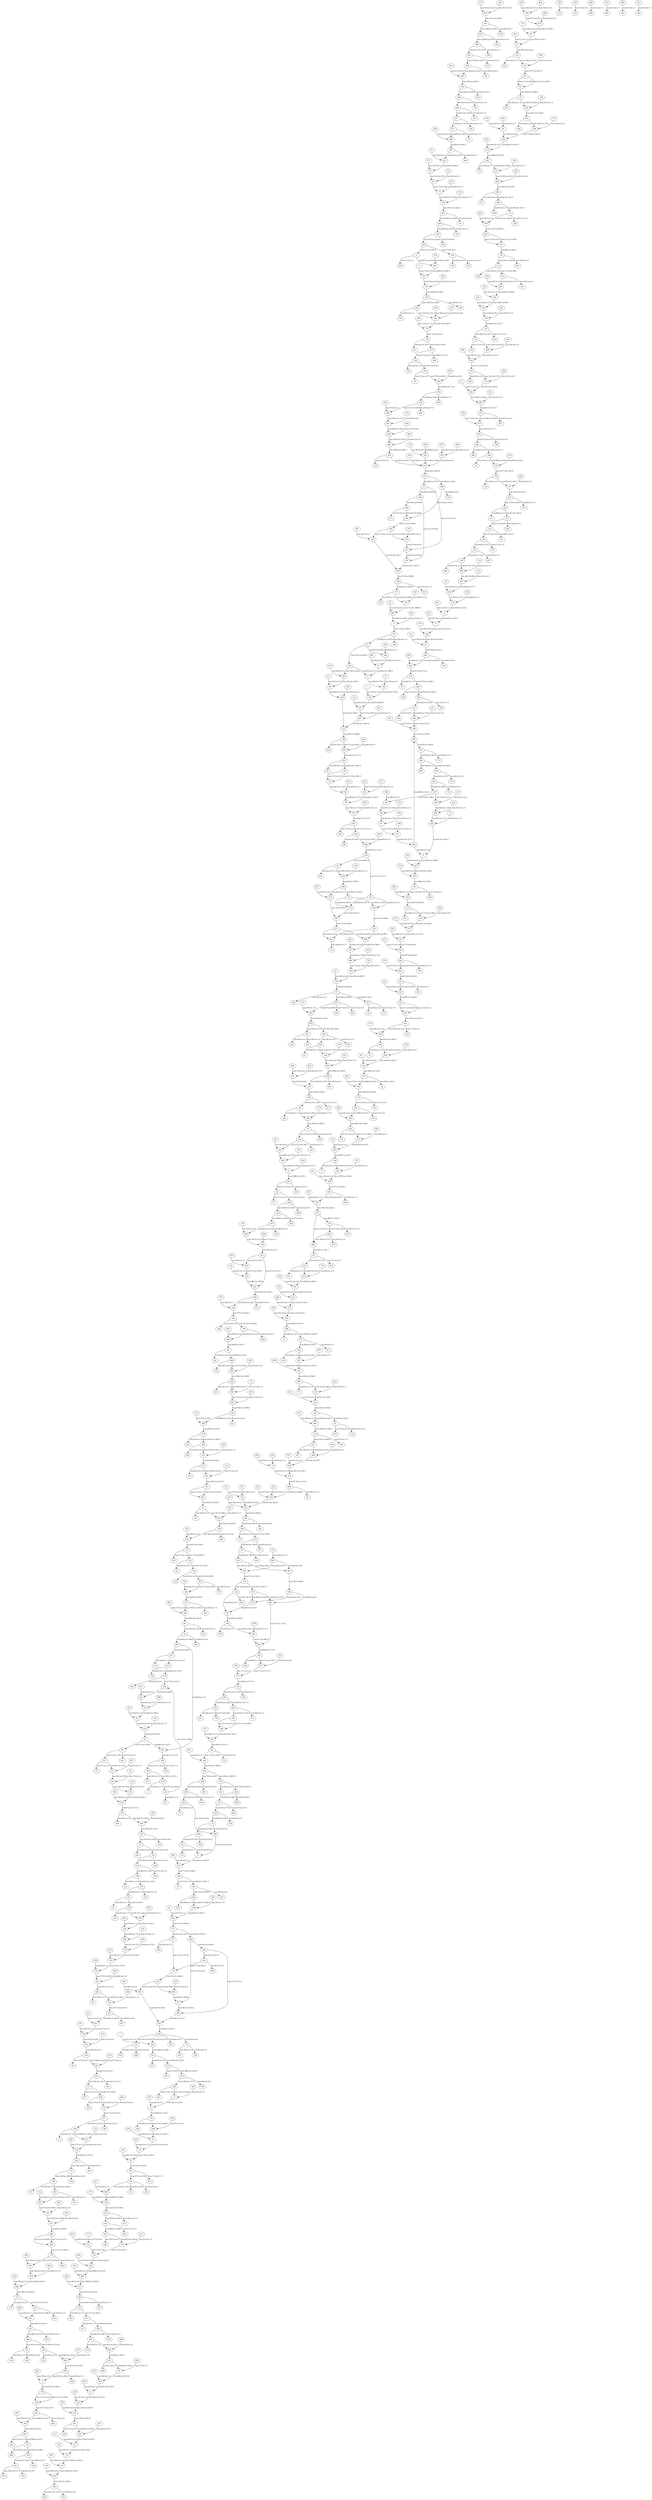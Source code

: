 digraph {
0;
1;
2;
3;
4;
5;
6;
7;
8;
9;
10;
11;
12;
13;
14;
15;
16;
17;
18;
19;
20;
21;
22;
23;
24;
25;
26;
27;
28;
29;
30;
31;
32;
33;
34;
35;
36;
37;
38;
39;
40;
41;
42;
43;
44;
45;
46;
47;
48;
49;
50;
51;
52;
53;
54;
55;
56;
57;
58;
59;
60;
61;
62;
63;
64;
65;
66;
67;
68;
69;
70;
71;
72;
73;
74;
75;
76;
77;
78;
79;
80;
81;
82;
83;
84;
85;
86;
87;
88;
89;
90;
91;
92;
93;
94;
95;
96;
97;
98;
99;
100;
101;
102;
103;
104;
105;
106;
107;
108;
109;
110;
111;
112;
113;
114;
115;
116;
117;
118;
119;
120;
121;
122;
123;
124;
125;
126;
127;
128;
129;
130;
131;
132;
133;
134;
135;
136;
137;
138;
139;
140;
141;
142;
143;
144;
145;
146;
147;
148;
149;
150;
151;
152;
153;
154;
155;
156;
157;
158;
159;
160;
161;
162;
163;
164;
165;
166;
167;
168;
169;
170;
171;
172;
173;
174;
175;
176;
177;
178;
179;
180;
181;
182;
183;
184;
185;
186;
187;
188;
189;
190;
191;
192;
193;
194;
195;
196;
197;
198;
199;
200;
201;
202;
203;
204;
205;
206;
207;
208;
209;
210;
211;
212;
213;
214;
215;
216;
217;
218;
219;
220;
221;
222;
223;
224;
225;
226;
227;
228;
229;
230;
231;
232;
233;
234;
235;
236;
237;
238;
239;
240;
241;
242;
243;
244;
245;
246;
247;
248;
249;
250;
251;
252;
253;
254;
255;
256;
257;
258;
259;
260;
261;
262;
263;
264;
265;
266;
267;
268;
269;
270;
271;
272;
273;
274;
275;
276;
277;
278;
279;
280;
281;
282;
283;
284;
285;
286;
287;
288;
289;
290;
291;
292;
293;
294;
295;
296;
297;
298;
299;
300;
301;
302;
303;
304;
305;
306;
307;
308;
309;
310;
311;
312;
313;
314;
315;
316;
317;
318;
319;
320;
321;
322;
323;
324;
325;
326;
327;
328;
329;
330;
331;
332;
333;
334;
335;
336;
337;
338;
339;
340;
341;
342;
343;
344;
345;
346;
347;
348;
349;
350;
351;
352;
353;
354;
355;
356;
357;
358;
359;
360;
361;
362;
363;
364;
365;
366;
367;
368;
369;
370;
371;
372;
373;
374;
375;
376;
377;
378;
379;
380;
381;
382;
383;
384;
385;
386;
387;
388;
389;
390;
391;
392;
393;
394;
395;
396;
397;
398;
399;
400;
401;
402;
403;
404;
405;
406;
407;
408;
409;
410;
411;
412;
413;
414;
415;
416;
417;
418;
419;
420;
421;
422;
423;
424;
425;
426;
427;
428;
429;
430;
431;
432;
433;
434;
435;
436;
437;
438;
439;
440;
441;
442;
443;
444;
445;
446;
447;
448;
449;
450;
451;
452;
453;
454;
455;
456;
457;
458;
459;
460;
461;
462;
463;
464;
465;
466;
467;
468;
469;
470;
471;
472;
473;
474;
475;
476;
477;
478;
479;
480;
481;
482;
483;
484;
485;
486;
487;
488;
489;
490;
491;
492;
493;
494;
495;
496;
497;
498;
499;
500;
501;
502;
503;
504;
505;
506;
507;
508;
509;
510;
511;
512;
513;
514;
515;
516;
517;
518;
519;
520;
521;
522;
523;
524;
525;
526;
527;
528;
529;
530;
531;
532;
533;
534;
535;
536;
537;
538;
539;
540;
541;
542;
543;
544;
545;
546;
547;
548;
549;
550;
551;
552;
553;
554;
555;
556;
557;
558;
559;
560;
561;
562;
563;
564;
565;
566;
567;
568;
569;
570;
571;
572;
573;
574;
575;
576;
577;
578;
579;
580;
581;
582;
583;
584;
585;
586;
587;
588;
589;
590;
591;
592;
593;
594;
595;
596;
597;
598;
599;
600;
601;
602;
603;
604;
605;
606;
607;
608;
609;
610;
611;
612;
613;
614;
615;
616;
617;
618;
619;
620;
621;
622;
623;
624;
625;
626;
627;
628;
629;
630;
631;
632;
633;
634;
635;
636;
637;
638;
639;
640;
641;
642;
643;
644;
645;
646;
647;
648;
649;
650;
651;
652;
653;
654;
655;
656;
657;
658;
659;
660;
661;
662;
663;
664;
665;
666;
667;
668;
669;
670;
671;
672;
673;
674;
675;
676;
677;
678;
679;
680;
681;
682;
683;
684;
685;
686;
687;
688;
689;
690;
691;
692;
693;
694;
695;
696;
697;
698;
699;
700;
701;
702;
703;
704;
705;
706;
707;
708;
709;
710;
711;
712;
713;
714;
715;
716;
717;
718;
719;
720;
721;
722;
723;
724;
725;
726;
727;
728;
729;
730;
731;
732;
733;
734;
735;
736;
737;
738;
739;
740;
741;
742;
743;
744;
745;
746;
747;
748;
749;
750;
751;
752;
753;
754;
755;
756;
757;
758;
759;
760;
761;
762;
763;
764;
765;
766;
767;
768;
769;
770;
771;
772;
773;
774;
775;
776;
777;
778;
779;
780;
781;
782;
783;
784;
785;
786;
787;
788;
789;
790;
791;
792;
793;
794;
795;
796;
797;
798;
799;
800;
801;
802;
803;
804;
805;
806;
807;
808;
809;
810;
811;
812;
813;
814;
815;
816;
817;
818;
819;
820;
821;
822;
823;
824;
825;
826;
827;
828;
829;
830;
831;
832;
833;
834;
835;
836;
837;
838;
839;
840;
841;
842;
843;
844;
845;
846;
847;
848;
849;
850;
851;
852;
853;
854;
855;
856;
857;
858;
859;
860;
861;
862;
863;
864;
865;
866;
867;
868;
869;
870;
871;
872;
873;
874;
875;
876;
877;
878;
879;
880;
881;
882;
883;
884;
885;
886;
887;
888;
889;
890;
891;
892;
893;
894;
895;
896;
897;
898;
899;
900;
901;
902;
903;
904;
905;
906;
907;
908;
909;
910;
911;
912;
913;
914;
915;
916;
917;
918;
919;
920;
921;
922;
923;
924;
925;
926;
927;
928;
929;
930;
931;
932;
933;
934;
935;
936;
937;
938;
939;
940;
941;
942;
943;
944;
945;
946;
947;
948;
949;
950;
951;
952;
953;
954;
955;
956;
957;
958;
959;
960;
961;
962;
963;
964;
965;
966;
967;
968;
969;
970;
971;
972;
973;
974;
975;
976;
977;
978;
979;
980;
981;
982;
983;
984;
985;
654 -> 753 [label="Len:56;Cov:4.0"];
751 -> 469 [label="Len:56;Cov:1.0"];
354 -> 368 [label="Len:56;Cov:1826.0"];
177 -> 703 [label="Len:56;Cov:1826.0"];
583 -> 965 [label="Len:56;Cov:2.0"];
238 -> 20 [label="Len:56;Cov:1.0"];
113 -> 399 [label="Len:56;Cov:2.0"];
582 -> 81 [label="Len:56;Cov:44.0"];
605 -> 826 [label="Len:56;Cov:1.0"];
299 -> 173 [label="Len:56;Cov:1.0"];
533 -> 763 [label="Len:56;Cov:749.0"];
387 -> 666 [label="Len:56;Cov:749.0"];
165 -> 438 [label="Len:56;Cov:1.0"];
21 -> 729 [label="Len:56;Cov:145.0"];
290 -> 856 [label="Len:56;Cov:145.0"];
917 -> 828 [label="Len:56;Cov:253.0"];
731 -> 367 [label="Len:56;Cov:253.0"];
921 -> 545 [label="Len:56;Cov:483.0"];
921 -> 887 [label="Len:56;Cov:99.0"];
718 -> 949 [label="Len:56;Cov:99.0"];
718 -> 821 [label="Len:56;Cov:13.0"];
349 -> 17 [label="Len:56;Cov:5.0"];
918 -> 519 [label="Len:56;Cov:152.0"];
13 -> 111 [label="Len:56;Cov:152.0"];
646 -> 769 [label="Len:56;Cov:1.0"];
489 -> 389 [label="Len:56;Cov:1.0"];
29 -> 947 [label="Len:56;Cov:1.0"];
312 -> 530 [label="Len:56;Cov:1.0"];
482 -> 492 [label="Len:56;Cov:2.0"];
423 -> 812 [label="Len:56;Cov:1.0"];
411 -> 316 [label="Len:56;Cov:1.0"];
143 -> 168 [label="Len:56;Cov:152.0"];
978 -> 218 [label="Len:56;Cov:152.0"];
617 -> 949 [label="Len:56;Cov:483.0"];
617 -> 821 [label="Len:56;Cov:55.0"];
502 -> 430 [label="Len:56;Cov:2.0"];
310 -> 398 [label="Len:56;Cov:305.0"];
63 -> 534 [label="Len:56;Cov:305.0"];
578 -> 343 [label="Len:56;Cov:5.0"];
283 -> 797 [label="Len:56;Cov:2.0"];
823 -> 479 [label="Len:56;Cov:331.0"];
942 -> 75 [label="Len:56;Cov:6.0"];
942 -> 520 [label="Len:56;Cov:331.0"];
942 -> 122 [label="Len:56;Cov:36.0"];
60 -> 747 [label="Len:56;Cov:5.0"];
18 -> 352 [label="Len:56;Cov:2.0"];
532 -> 926 [label="Len:56;Cov:3.0"];
53 -> 670 [label="Len:56;Cov:85.0"];
606 -> 207 [label="Len:56;Cov:85.0"];
782 -> 766 [label="Len:56;Cov:1.0"];
426 -> 714 [label="Len:56;Cov:1.0"];
589 -> 103 [label="Len:56;Cov:18.0"];
752 -> 134 [label="Len:56;Cov:2.0"];
408 -> 699 [label="Len:56;Cov:4.0"];
701 -> 214 [label="Len:56;Cov:163.0"];
4 -> 77 [label="Len:56;Cov:163.0"];
873 -> 817 [label="Len:56;Cov:1.0"];
967 -> 442 [label="Len:56;Cov:5.0"];
768 -> 244 [label="Len:56;Cov:3.0"];
839 -> 41 [label="Len:56;Cov:1.0"];
57 -> 975 [label="Len:56;Cov:18.0"];
57 -> 957 [label="Len:56;Cov:309.0"];
759 -> 543 [label="Len:56;Cov:309.0"];
186 -> 522 [label="Len:56;Cov:2.0"];
690 -> 12 [label="Len:56;Cov:1.0"];
691 -> 517 [label="Len:56;Cov:156.0"];
527 -> 704 [label="Len:56;Cov:156.0"];
279 -> 191 [label="Len:56;Cov:1.0"];
266 -> 291 [label="Len:56;Cov:1.0"];
749 -> 539 [label="Len:56;Cov:1.0"];
193 -> 273 [label="Len:56;Cov:44.0"];
557 -> 297 [label="Len:56;Cov:2.0"];
514 -> 83 [label="Len:56;Cov:1.0"];
735 -> 543 [label="Len:56;Cov:18.0"];
851 -> 255 [label="Len:56;Cov:2.0"];
972 -> 708 [label="Len:56;Cov:4.0"];
74 -> 568 [label="Len:56;Cov:4.0"];
802 -> 545 [label="Len:56;Cov:55.0"];
802 -> 887 [label="Len:56;Cov:13.0"];
236 -> 622 [label="Len:56;Cov:4.0"];
565 -> 479 [label="Len:56;Cov:36.0"];
740 -> 710 [label="Len:56;Cov:1.0"];
49 -> 320 [label="Len:56;Cov:18.0"];
421 -> 596 [label="Len:56;Cov:3.0"];
334 -> 472 [label="Len:56;Cov:4.0"];
975 -> 154 [label="Len:56;Cov:2.0"];
738 -> 938 [label="Len:56;Cov:2.0"];
862 -> 780 [label="Len:56;Cov:5.0"];
850 -> 638 [label="Len:56;Cov:5.0"];
116 -> 565 [label="Len:56;Cov:8.0"];
122 -> 948 [label="Len:56;Cov:8.0"];
756 -> 148 [label="Len:56;Cov:2.0"];
930 -> 479 [label="Len:56;Cov:6.0"];
454 -> 940 [label="Len:56;Cov:5.0"];
775 -> 346 [label="Len:56;Cov:4.0"];
656 -> 5 [label="Len:56;Cov:1.0"];
92 -> 325 [label="Len:56;Cov:5.0"];
590 -> 930 [label="Len:56;Cov:1.0"];
75 -> 790 [label="Len:56;Cov:2.0"];
75 -> 452 [label="Len:56;Cov:1.0"];
307 -> 516 [label="Len:56;Cov:1.0"];
440 -> 262 [label="Len:56;Cov:1.0"];
447 -> 969 [label="Len:56;Cov:1.0"];
528 -> 359 [label="Len:56;Cov:1.0"];
107 -> 129 [label="Len:56;Cov:2.0"];
132 -> 384 [label="Len:56;Cov:1.0"];
103 -> 905 [label="Len:56;Cov:2.0"];
377 -> 230 [label="Len:56;Cov:1.0"];
308 -> 912 [label="Len:56;Cov:1.0"];
808 -> 453 [label="Len:56;Cov:2.0"];
511 -> 217 [label="Len:56;Cov:2.0"];
133 -> 820 [label="Len:56;Cov:1.0"];
629 -> 149 [label="Len:56;Cov:2.0"];
943 -> 49 [label="Len:56;Cov:2.0"];
770 -> 498 [label="Len:56;Cov:2.0"];
586 -> 524 [label="Len:56;Cov:1.0"];
322 -> 526 [label="Len:56;Cov:2.0"];
827 -> 735 [label="Len:56;Cov:2.0"];
672 -> 413 [label="Len:56;Cov:2.0"];
38 -> 630 [label="Len:56;Cov:1.0"];
919 -> 652 [label="Len:56;Cov:1.0"];
682 -> 754 [label="Len:56;Cov:2.0"];
497 -> 694 [label="Len:56;Cov:3.0"];
643 -> 402 [label="Len:56;Cov:1.0"];
400 -> 898 [label="Len:56;Cov:1.0"];
142 -> 774 [label="Len:56;Cov:1.0"];
909 -> 281 [label="Len:56;Cov:4.0"];
395 -> 166 [label="Len:56;Cov:1.0"];
357 -> 930 [label="Len:56;Cov:2.0"];
743 -> 294 [label="Len:56;Cov:1.0"];
786 -> 815 [label="Len:56;Cov:1.0"];
156 -> 639 [label="Len:56;Cov:1.0"];
742 -> 254 [label="Len:56;Cov:1.0"];
525 -> 684 [label="Len:56;Cov:1.0"];
318 -> 864 [label="Len:57;Cov:7.0"];
592 -> 679 [label="Len:57;Cov:152.5"];
93 -> 866 [label="Len:57;Cov:1.0"];
99 -> 484 [label="Len:57;Cov:2.0"];
957 -> 385 [label="Len:57;Cov:4.0"];
333 -> 917 [label="Len:57;Cov:258.5"];
253 -> 59 [label="Len:57;Cov:193.0"];
363 -> 271 [label="Len:58;Cov:1.0"];
975 -> 374 [label="Len:57;Cov:7.5"];
695 -> 795 [label="Len:57;Cov:2.0"];
137 -> 477 [label="Len:57;Cov:1.0"];
201 -> 67 [label="Len:57;Cov:1.0"];
249 -> 358 [label="Len:57;Cov:6.0"];
805 -> 261 [label="Len:57;Cov:184.5"];
350 -> 723 [label="Len:57;Cov:8.5"];
216 -> 944 [label="Len:57;Cov:3.0"];
581 -> 925 [label="Len:57;Cov:891.0"];
648 -> 194 [label="Len:57;Cov:8.5"];
914 -> 326 [label="Len:57;Cov:52.5"];
523 -> 118 [label="Len:57;Cov:160.5"];
89 -> 767 [label="Len:57;Cov:1.0"];
104 -> 485 [label="Len:57;Cov:1.0"];
777 -> 372 [label="Len:57;Cov:24.5"];
326 -> 455 [label="Len:57;Cov:24.5"];
835 -> 759 [label="Len:57;Cov:5.0"];
495 -> 28 [label="Len:57;Cov:1.0"];
407 -> 282 [label="Len:59;Cov:1.0"];
564 -> 649 [label="Len:57;Cov:8.5"];
124 -> 811 [label="Len:57;Cov:2.0"];
195 -> 899 [label="Len:57;Cov:4.5"];
474 -> 362 [label="Len:58;Cov:17.7"];
609 -> 232 [label="Len:57;Cov:5.5"];
446 -> 889 [label="Len:58;Cov:162.3"];
248 -> 441 [label="Len:57;Cov:3.0"];
983 -> 429 [label="Len:57;Cov:2.0"];
26 -> 97 [label="Len:57;Cov:1.5"];
848 -> 556 [label="Len:57;Cov:1606.5"];
136 -> 464 [label="Len:58;Cov:4.3"];
114 -> 702 [label="Len:57;Cov:2.0"];
558 -> 30 [label="Len:57;Cov:923.5"];
773 -> 857 [label="Len:57;Cov:2.0"];
50 -> 639 [label="Len:58;Cov:811.0"];
980 -> 573 [label="Len:58;Cov:15.7"];
103 -> 456 [label="Len:58;Cov:2.7"];
928 -> 94 [label="Len:57;Cov:1.0"];
285 -> 698 [label="Len:60;Cov:1.0"];
653 -> 379 [label="Len:61;Cov:162.0"];
120 -> 534 [label="Len:58;Cov:1.0"];
459 -> 293 [label="Len:59;Cov:104.8"];
544 -> 210 [label="Len:59;Cov:1.0"];
223 -> 735 [label="Len:57;Cov:7.5"];
493 -> 2 [label="Len:57;Cov:1.5"];
431 -> 185 [label="Len:58;Cov:1.3"];
515 -> 554 [label="Len:57;Cov:4.5"];
470 -> 50 [label="Len:57;Cov:891.0"];
55 -> 224 [label="Len:58;Cov:6.0"];
717 -> 115 [label="Len:57;Cov:154.0"];
311 -> 404 [label="Len:59;Cov:970.8"];
420 -> 662 [label="Len:59;Cov:1.0"];
257 -> 463 [label="Len:57;Cov:184.5"];
123 -> 253 [label="Len:57;Cov:1.0"];
155 -> 597 [label="Len:57;Cov:2.0"];
521 -> 63 [label="Len:59;Cov:1.0"];
251 -> 601 [label="Len:57;Cov:1.0"];
178 -> 263 [label="Len:57;Cov:2.0"];
928 -> 576 [label="Len:60;Cov:104.8"];
550 -> 147 [label="Len:58;Cov:35.7"];
280 -> 211 [label="Len:57;Cov:4.5"];
324 -> 479 [label="Len:58;Cov:3.7"];
127 -> 174 [label="Len:58;Cov:2.0"];
901 -> 503 [label="Len:58;Cov:1.0"];
551 -> 715 [label="Len:58;Cov:7.7"];
914 -> 0 [label="Len:57;Cov:193.0"];
603 -> 798 [label="Len:57;Cov:4.5"];
118 -> 89 [label="Len:57;Cov:152.5"];
419 -> 936 [label="Len:58;Cov:2.0"];
782 -> 581 [label="Len:58;Cov:811.0"];
317 -> 292 [label="Len:58;Cov:10.3"];
364 -> 278 [label="Len:57;Cov:12.0"];
814 -> 626 [label="Len:57;Cov:2.0"];
418 -> 884 [label="Len:58;Cov:21.0"];
252 -> 231 [label="Len:59;Cov:1.0"];
959 -> 145 [label="Len:59;Cov:11.0"];
46 -> 709 [label="Len:58;Cov:5.3"];
383 -> 450 [label="Len:60;Cov:1119.2"];
33 -> 108 [label="Len:63;Cov:6.8"];
65 -> 219 [label="Len:57;Cov:5.5"];
480 -> 659 [label="Len:57;Cov:4.5"];
658 -> 593 [label="Len:57;Cov:4.0"];
874 -> 951 [label="Len:57;Cov:4.5"];
832 -> 759 [label="Len:57;Cov:4.0"];
327 -> 692 [label="Len:58;Cov:2.0"];
70 -> 678 [label="Len:58;Cov:12.0"];
199 -> 726 [label="Len:58;Cov:13.3"];
765 -> 397 [label="Len:58;Cov:2.0"];
381 -> 80 [label="Len:59;Cov:13.2"];
491 -> 162 [label="Len:57;Cov:1.0"];
468 -> 617 [label="Len:57;Cov:530.0"];
614 -> 414 [label="Len:59;Cov:11.0"];
571 -> 233 [label="Len:60;Cov:1.0"];
335 -> 787 [label="Len:58;Cov:719.0"];
863 -> 390 [label="Len:57;Cov:2.0"];
57 -> 428 [label="Len:58;Cov:12.7"];
932 -> 854 [label="Len:58;Cov:2.0"];
705 -> 831 [label="Len:57;Cov:8.5"];
588 -> 794 [label="Len:58;Cov:7.0"];
160 -> 687 [label="Len:59;Cov:4.0"];
388 -> 939 [label="Len:58;Cov:39.7"];
494 -> 270 [label="Len:58;Cov:1.0"];
150 -> 543 [label="Len:58;Cov:12.7"];
202 -> 375 [label="Len:58;Cov:1093.0"];
667 -> 164 [label="Len:59;Cov:1.0"];
651 -> 73 [label="Len:58;Cov:1.0"];
845 -> 70 [label="Len:58;Cov:1.0"];
929 -> 562 [label="Len:59;Cov:12.2"];
309 -> 275 [label="Len:57;Cov:1606.5"];
834 -> 435 [label="Len:64;Cov:5.4"];
927 -> 77 [label="Len:61;Cov:1.0"];
663 -> 611 [label="Len:62;Cov:9.3"];
901 -> 163 [label="Len:58;Cov:1.0"];
332 -> 592 [label="Len:57;Cov:1.0"];
100 -> 518 [label="Len:58;Cov:10.3"];
957 -> 966 [label="Len:57;Cov:5.0"];
882 -> 872 [label="Len:58;Cov:5.0"];
367 -> 73 [label="Len:57;Cov:258.5"];
781 -> 367 [label="Len:59;Cov:1.0"];
109 -> 964 [label="Len:57;Cov:12.0"];
448 -> 117 [label="Len:62;Cov:776.7"];
7 -> 520 [label="Len:57;Cov:1.0"];
818 -> 884 [label="Len:58;Cov:162.3"];
198 -> 893 [label="Len:59;Cov:8.2"];
931 -> 339 [label="Len:58;Cov:9.7"];
670 -> 415 [label="Len:61;Cov:1.3"];
89 -> 143 [label="Len:58;Cov:151.3"];
161 -> 875 [label="Len:58;Cov:10.7"];
886 -> 711 [label="Len:60;Cov:11.4"];
398 -> 544 [label="Len:60;Cov:300.2"];
405 -> 24 [label="Len:58;Cov:13.3"];
185 -> 234 [label="Len:61;Cov:139.5"];
722 -> 661 [label="Len:62;Cov:9.3"];
45 -> 342 [label="Len:58;Cov:3.3"];
287 -> 267 [label="Len:58;Cov:15.7"];
382 -> 654 [label="Len:59;Cov:1417.2"];
56 -> 950 [label="Len:59;Cov:4.0"];
892 -> 771 [label="Len:77;Cov:2.4"];
788 -> 904 [label="Len:59;Cov:3.0"];
745 -> 250 [label="Len:57;Cov:2.0"];
460 -> 799 [label="Len:60;Cov:1.0"];
53 -> 52 [label="Len:58;Cov:1.7"];
816 -> 504 [label="Len:58;Cov:5.0"];
620 -> 549 [label="Len:66;Cov:8.9"];
118 -> 341 [label="Len:64;Cov:1.0"];
71 -> 366 [label="Len:62;Cov:788.9"];
394 -> 516 [label="Len:63;Cov:289.5"];
895 -> 87 [label="Len:59;Cov:5.5"];
553 -> 331 [label="Len:59;Cov:1.0"];
10 -> 96 [label="Len:60;Cov:1119.2"];
199 -> 852 [label="Len:61;Cov:476.3"];
761 -> 16 [label="Len:59;Cov:10.0"];
196 -> 443 [label="Len:59;Cov:2.8"];
823 -> 130 [label="Len:57;Cov:1.0"];
917 -> 313 [label="Len:59;Cov:1.0"];
855 -> 351 [label="Len:57;Cov:2.0"];
902 -> 585 [label="Len:58;Cov:39.7"];
277 -> 958 [label="Len:59;Cov:1.0"];
918 -> 840 [label="Len:58;Cov:4.7"];
179 -> 220 [label="Len:58;Cov:6.0"];
314 -> 933 [label="Len:57;Cov:7.0"];
686 -> 444 [label="Len:76;Cov:270.0"];
622 -> 867 [label="Len:59;Cov:1417.2"];
545 -> 716 [label="Len:57;Cov:530.0"];
861 -> 49 [label="Len:58;Cov:2.7"];
180 -> 734 [label="Len:59;Cov:778.2"];
510 -> 595 [label="Len:57;Cov:4.0"];
268 -> 977 [label="Len:57;Cov:2.0"];
610 -> 102 [label="Len:67;Cov:162.0"];
733 -> 207 [label="Len:58;Cov:1.7"];
326 -> 140 [label="Len:60;Cov:8.4"];
632 -> 451 [label="Len:61;Cov:15.2"];
437 -> 299 [label="Len:65;Cov:481.5"];
976 -> 576 [label="Len:60;Cov:20.8"];
321 -> 61 [label="Len:59;Cov:4.8"];
870 -> 809 [label="Len:66;Cov:17.6"];
303 -> 68 [label="Len:60;Cov:1.0"];
494 -> 846 [label="Len:82;Cov:255.0"];
289 -> 970 [label="Len:58;Cov:17.7"];
115 -> 642 [label="Len:62;Cov:157.6"];
630 -> 579 [label="Len:63;Cov:137.6"];
868 -> 529 [label="Len:59;Cov:1.0"];
43 -> 613 [label="Len:58;Cov:1.0"];
792 -> 42 [label="Len:58;Cov:35.7"];
541 -> 457 [label="Len:61;Cov:6.8"];
403 -> 69 [label="Len:59;Cov:5.5"];
203 -> 409 [label="Len:57;Cov:3.0"];
900 -> 885 [label="Len:63;Cov:1.0"];
366 -> 551 [label="Len:62;Cov:776.7"];
600 -> 880 [label="Len:60;Cov:1.0"];
555 -> 910 [label="Len:60;Cov:6.4"];
523 -> 693 [label="Len:59;Cov:1.0"];
981 -> 730 [label="Len:58;Cov:2.7"];
139 -> 212 [label="Len:60;Cov:1.0"];
461 -> 66 [label="Len:59;Cov:104.8"];
478 -> 111 [label="Len:58;Cov:4.7"];
260 -> 676 [label="Len:57;Cov:3.0"];
907 -> 849 [label="Len:61;Cov:1.0"];
0 -> 204 [label="Len:57;Cov:1.0"];
701 -> 344 [label="Len:61;Cov:1.0"];
398 -> 696 [label="Len:59;Cov:1.0"];
39 -> 834 [label="Len:59;Cov:778.2"];
871 -> 805 [label="Len:76;Cov:170.7"];
172 -> 764 [label="Len:58;Cov:1466.0"];
135 -> 954 [label="Len:60;Cov:15.6"];
375 -> 200 [label="Len:75;Cov:1041.9"];
567 -> 703 [label="Len:66;Cov:1.0"];
305 -> 653 [label="Len:59;Cov:1.0"];
345 -> 785 [label="Len:67;Cov:162.0"];
215 -> 746 [label="Len:60;Cov:1.0"];
184 -> 70 [label="Len:58;Cov:1.0"];
876 -> 40 [label="Len:59;Cov:1.0"];
290 -> 791 [label="Len:65;Cov:1.0"];
624 -> 246 [label="Len:61;Cov:6.8"];
168 -> 466 [label="Len:63;Cov:1.0"];
372 -> 59 [label="Len:57;Cov:52.5"];
856 -> 159 [label="Len:62;Cov:1.0"];
462 -> 86 [label="Len:58;Cov:22.0"];
333 -> 242 [label="Len:58;Cov:1.0"];
641 -> 202 [label="Len:58;Cov:1466.0"];
213 -> 688 [label="Len:58;Cov:22.0"];
679 -> 653 [label="Len:57;Cov:160.5"];
877 -> 669 [label="Len:57;Cov:2.0"];
955 -> 579 [label="Len:60;Cov:1.0"];
946 -> 416 [label="Len:57;Cov:923.5"];
509 -> 436 [label="Len:59;Cov:919.8"];
613 -> 731 [label="Len:66;Cov:260.2"];
852 -> 76 [label="Len:57;Cov:2.0"];
913 -> 601 [label="Len:60;Cov:104.8"];
952 -> 310 [label="Len:63;Cov:300.0"];
830 -> 796 [label="Len:59;Cov:1.8"];
677 -> 90 [label="Len:57;Cov:1.0"];
664 -> 382 [label="Len:65;Cov:1281.0"];
310 -> 171 [label="Len:58;Cov:1.0"];
984 -> 621 [label="Len:61;Cov:1.3"];
288 -> 363 [label="Len:57;Cov:154.0"];
779 -> 188 [label="Len:59;Cov:1.0"];
237 -> 505 [label="Len:58;Cov:7.0"];
913 -> 837 [label="Len:60;Cov:20.8"];
732 -> 785 [label="Len:59;Cov:1.0"];
227 -> 392 [label="Len:59;Cov:1.0"];
911 -> 865 [label="Len:61;Cov:15.2"];
529 -> 63 [label="Len:60;Cov:300.2"];
8 -> 301 [label="Len:57;Cov:1.0"];
483 -> 218 [label="Len:59;Cov:1.0"];
787 -> 782 [label="Len:69;Cov:760.9"];
175 -> 883 [label="Len:59;Cov:1.0"];
602 -> 226 [label="Len:63;Cov:4.9"];
712 -> 417 [label="Len:58;Cov:22.0"];
957 -> 883 [label="Len:60;Cov:298.0"];
481 -> 925 [label="Len:77;Cov:172.0"];
920 -> 581 [label="Len:63;Cov:11.4"];
548 -> 412 [label="Len:57;Cov:2.0"];
101 -> 233 [label="Len:71;Cov:24.8"];
836 -> 580 [label="Len:61;Cov:1.0"];
436 -> 558 [label="Len:67;Cov:913.2"];
584 -> 818 [label="Len:62;Cov:1.6"];
760 -> 962 [label="Len:58;Cov:3.3"];
84 -> 356 [label="Len:58;Cov:1.3"];
810 -> 288 [label="Len:62;Cov:157.6"];
876 -> 759 [label="Len:60;Cov:298.0"];
806 -> 728 [label="Len:77;Cov:1.0"];
62 -> 386 [label="Len:59;Cov:6.5"];
391 -> 508 [label="Len:57;Cov:6.0"];
30 -> 192 [label="Len:72;Cov:1064.3"];
272 -> 274 [label="Len:69;Cov:5.2"];
642 -> 6 [label="Len:68;Cov:3.8"];
517 -> 300 [label="Len:67;Cov:1.0"];
544 -> 426 [label="Len:62;Cov:270.7"];
143 -> 487 [label="Len:59;Cov:1.0"];
39 -> 800 [label="Len:70;Cov:14.9"];
108 -> 57 [label="Len:62;Cov:400.4"];
446 -> 315 [label="Len:58;Cov:21.0"];
847 -> 172 [label="Len:58;Cov:1093.0"];
280 -> 444 [label="Len:63;Cov:856.5"];
677 -> 580 [label="Len:68;Cov:156.0"];
152 -> 119 [label="Len:58;Cov:10.7"];
463 -> 979 [label="Len:74;Cov:1.0"];
785 -> 717 [label="Len:59;Cov:159.2"];
433 -> 234 [label="Len:57;Cov:2.0"];
640 -> 117 [label="Len:62;Cov:9.7"];
66 -> 226 [label="Len:66;Cov:223.4"];
181 -> 547 [label="Len:59;Cov:6.5"];
269 -> 459 [label="Len:66;Cov:223.4"];
922 -> 624 [label="Len:77;Cov:1711.5"];
507 -> 692 [label="Len:73;Cov:121.2"];
245 -> 523 [label="Len:61;Cov:162.0"];
894 -> 805 [label="Len:74;Cov:1.0"];
500 -> 183 [label="Len:57;Cov:2.5"];
131 -> 606 [label="Len:61;Cov:1.3"];
866 -> 209 [label="Len:73;Cov:158.2"];
706 -> 973 [label="Len:72;Cov:10.1"];
744 -> 337 [label="Len:65;Cov:18.9"];
319 -> 461 [label="Len:76;Cov:30.2"];
612 -> 121 [label="Len:59;Cov:1.0"];
365 -> 32 [label="Len:66;Cov:17.6"];
72 -> 824 [label="Len:59;Cov:1.0"];
681 -> 803 [label="Len:57;Cov:2.5"];
734 -> 187 [label="Len:66;Cov:909.5"];
594 -> 718 [label="Len:76;Cov:88.6"];
537 -> 458 [label="Len:62;Cov:1.0"];
634 -> 328 [label="Len:57;Cov:6.0"];
419 -> 394 [label="Len:73;Cov:121.2"];
713 -> 298 [label="Len:59;Cov:10.0"];
915 -> 842 [label="Len:59;Cov:1.0"];
801 -> 847 [label="Len:65;Cov:2.5"];
872 -> 417 [label="Len:64;Cov:168.1"];
371 -> 829 [label="Len:77;Cov:1.0"];
700 -> 717 [label="Len:58;Cov:1.0"];
828 -> 494 [label="Len:66;Cov:260.2"];
125 -> 311 [label="Len:86;Cov:714.7"];
187 -> 847 [label="Len:75;Cov:1041.9"];
880 -> 470 [label="Len:68;Cov:1178.1"];
221 -> 445 [label="Len:58;Cov:22.0"];
961 -> 641 [label="Len:61;Cov:5.7"];
276 -> 923 [label="Len:58;Cov:7.7"];
64 -> 623 [label="Len:58;Cov:2.0"];
834 -> 71 [label="Len:68;Cov:734.1"];
771 -> 537 [label="Len:68;Cov:1715.0"];
144 -> 787 [label="Len:92;Cov:5.3"];
269 -> 645 [label="Len:63;Cov:4.9"];
692 -> 685 [label="Len:60;Cov:116.6"];
102 -> 85 [label="Len:66;Cov:1.0"];
585 -> 22 [label="Len:69;Cov:1.0"];
366 -> 540 [label="Len:62;Cov:9.7"];
725 -> 758 [label="Len:66;Cov:8.9"];
78 -> 206 [label="Len:59;Cov:12.2"];
110 -> 425 [label="Len:59;Cov:1.0"];
737 -> 982 [label="Len:59;Cov:1.8"];
519 -> 860 [label="Len:64;Cov:7.6"];
340 -> 393 [label="Len:59;Cov:7.0"];
671 -> 748 [label="Len:59;Cov:3.0"];
200 -> 896 [label="Len:63;Cov:9.2"];
859 -> 565 [label="Len:60;Cov:8.2"];
741 -> 304 [label="Len:59;Cov:13.2"];
424 -> 666 [label="Len:63;Cov:5.8"];
819 -> 665 [label="Len:57;Cov:6.0"];
841 -> 190 [label="Len:59;Cov:8.2"];
429 -> 24 [label="Len:61;Cov:476.3"];
257 -> 937 [label="Len:67;Cov:1.0"];
34 -> 598 [label="Len:57;Cov:3.0"];
867 -> 106 [label="Len:65;Cov:1281.0"];
697 -> 674 [label="Len:59;Cov:1.0"];
182 -> 448 [label="Len:58;Cov:7.7"];
789 -> 158 [label="Len:111;Cov:222.0"];
666 -> 294 [label="Len:72;Cov:726.6"];
317 -> 238 [label="Len:108;Cov:86.0"];
215 -> 419 [label="Len:60;Cov:116.6"];
126 -> 618 [label="Len:58;Cov:9.7"];
956 -> 679 [label="Len:64;Cov:1.0"];
881 -> 44 [label="Len:59;Cov:8.2"];
611 -> 369 [label="Len:88;Cov:304.5"];
176 -> 449 [label="Len:59;Cov:1.0"];
91 -> 66 [label="Len:70;Cov:7.9"];
225 -> 247 [label="Len:59;Cov:7.5"];
205 -> 37 [label="Len:57;Cov:1.0"];
245 -> 47 [label="Len:68;Cov:2.2"];
459 -> 546 [label="Len:70;Cov:7.9"];
721 -> 784 [label="Len:61;Cov:1.7"];
213 -> 816 [label="Len:64;Cov:168.1"];
513 -> 963 [label="Len:59;Cov:970.8"];
686 -> 724 [label="Len:68;Cov:2.0"];
239 -> 379 [label="Len:68;Cov:2.2"];
192 -> 899 [label="Len:63;Cov:856.5"];
102 -> 394 [label="Len:73;Cov:180.2"];
27 -> 180 [label="Len:64;Cov:5.4"];
306 -> 971 [label="Len:59;Cov:2.8"];
177 -> 197 [label="Len:59;Cov:1.0"];
543 -> 437 [label="Len:62;Cov:400.4"];
612 -> 215 [label="Len:62;Cov:122.7"];
507 -> 345 [label="Len:73;Cov:180.2"];
363 -> 610 [label="Len:59;Cov:159.2"];
15 -> 652 [label="Len:84;Cov:1674.0"];
401 -> 21 [label="Len:62;Cov:1.0"];
336 -> 680 [label="Len:57;Cov:3.0"];
636 -> 388 [label="Len:69;Cov:1.0"];
607 -> 942 [label="Len:64;Cov:461.6"];
50 -> 631 [label="Len:63;Cov:11.4"];
396 -> 613 [label="Len:82;Cov:255.0"];
214 -> 750 [label="Len:73;Cov:1.0"];
347 -> 128 [label="Len:59;Cov:4.8"];
536 -> 378 [label="Len:67;Cov:9.1"];
268 -> 84 [label="Len:61;Cov:139.5"];
319 -> 11 [label="Len:63;Cov:5.4"];
293 -> 14 [label="Len:64;Cov:3.4"];
437 -> 924 [label="Len:63;Cov:6.8"];
825 -> 193 [label="Len:62;Cov:14.3"];
689 -> 890 [label="Len:58;Cov:5.3"];
856 -> 227 [label="Len:67;Cov:150.6"];
889 -> 538 [label="Len:62;Cov:1.6"];
793 -> 922 [label="Len:68;Cov:1715.0"];
925 -> 285 [label="Len:68;Cov:1178.1"];
821 -> 19 [label="Len:104;Cov:51.7"];
136 -> 82 [label="Len:65;Cov:8.6"];
294 -> 108 [label="Len:65;Cov:481.5"];
202 -> 269 [label="Len:78;Cov:360.7"];
79 -> 594 [label="Len:89;Cov:18.6"];
11 -> 180 [label="Len:68;Cov:734.1"];
295 -> 387 [label="Len:65;Cov:6.8"];
406 -> 151 [label="Len:59;Cov:4.2"];
558 -> 960 [label="Len:65;Cov:1.2"];
58 -> 261 [label="Len:67;Cov:1.0"];
355 -> 675 [label="Len:68;Cov:1.0"];
934 -> 422 [label="Len:60;Cov:6.4"];
574 -> 468 [label="Len:74;Cov:44.6"];
968 -> 23 [label="Len:57;Cov:1.5"];
647 -> 527 [label="Len:67;Cov:1.0"];
853 -> 141 [label="Len:68;Cov:1.0"];
587 -> 559 [label="Len:68;Cov:1.0"];
563 -> 13 [label="Len:64;Cov:7.6"];
375 -> 146 [label="Len:65;Cov:2.5"];
816 -> 60 [label="Len:81;Cov:162.3"];
416 -> 471 [label="Len:67;Cov:913.2"];
499 -> 115 [label="Len:71;Cov:1.5"];
903 -> 302 [label="Len:57;Cov:2.0"];
716 -> 974 [label="Len:74;Cov:541.6"];
867 -> 95 [label="Len:68;Cov:12.0"];
891 -> 372 [label="Len:60;Cov:8.4"];
233 -> 739 [label="Len:86;Cov:228.3"];
654 -> 641 [label="Len:71;Cov:1435.7"];
96 -> 739 [label="Len:86;Cov:1217.5"];
506 -> 4 [label="Len:73;Cov:1.0"];
972 -> 248 [label="Len:158;Cov:127.2"];
624 -> 880 [label="Len:71;Cov:1367.1"];
869 -> 376 [label="Len:59;Cov:4.2"];
299 -> 533 [label="Len:72;Cov:726.6"];
218 -> 592 [label="Len:58;Cov:151.3"];
293 -> 560 [label="Len:76;Cov:30.2"];
599 -> 985 [label="Len:68;Cov:2.0"];
591 -> 813 [label="Len:71;Cov:17.4"];
838 -> 338 [label="Len:59;Cov:7.0"];
776 -> 410 [label="Len:68;Cov:1.0"];
444 -> 946 [label="Len:72;Cov:1064.3"];
665 -> 934 [label="Len:139;Cov:283.6"];
426 -> 507 [label="Len:63;Cov:289.5"];
214 -> 139 [label="Len:68;Cov:154.5"];
942 -> 353 [label="Len:58;Cov:3.7"];
916 -> 461 [label="Len:64;Cov:3.4"];
719 -> 569 [label="Len:60;Cov:11.4"];
946 -> 282 [label="Len:73;Cov:115.8"];
572 -> 660 [label="Len:61;Cov:1.7"];
165 -> 542 [label="Len:115;Cov:141.5"];
354 -> 616 [label="Len:66;Cov:1.0"];
935 -> 265 [label="Len:67;Cov:9.1"];
763 -> 921 [label="Len:69;Cov:786.9"];
181 -> 354 [label="Len:72;Cov:1690.8"];
531 -> 757 [label="Len:111;Cov:59.0"];
556 -> 177 [label="Len:86;Cov:1835.3"];
471 -> 361 [label="Len:59;Cov:919.8"];
88 -> 655 [label="Len:111;Cov:224.6"];
380 -> 865 [label="Len:166;Cov:192.2"];
619 -> 574 [label="Len:91;Cov:5.6"];
945 -> 793 [label="Len:62;Cov:1.0"];
2 -> 751 [label="Len:77;Cov:1538.8"];
125 -> 686 [label="Len:90;Cov:184.1"];
169 -> 368 [label="Len:59;Cov:1.0"];
189 -> 512 [label="Len:70;Cov:1.0"];
899 -> 513 [label="Len:68;Cov:940.8"];
764 -> 222 [label="Len:61;Cov:5.7"];
117 -> 11 [label="Len:62;Cov:788.9"];
54 -> 309 [label="Len:107;Cov:1.3"];
106 -> 10 [label="Len:117;Cov:23.5"];
648 -> 754 [label="Len:122;Cov:37.6"];
467 -> 427 [label="Len:111;Cov:23.3"];
457 -> 771 [label="Len:77;Cov:1711.5"];
277 -> 30 [label="Len:73;Cov:115.8"];
71 -> 560 [label="Len:63;Cov:5.4"];
35 -> 783 [label="Len:75;Cov:159.9"];
689 -> 928 [label="Len:141;Cov:57.2"];
166 -> 518 [label="Len:108;Cov:86.0"];
243 -> 707 [label="Len:65;Cov:18.9"];
736 -> 348 [label="Len:69;Cov:5.2"];
783 -> 201 [label="Len:73;Cov:158.2"];
754 -> 671 [label="Len:117;Cov:231.8"];
878 -> 901 [label="Len:58;Cov:12.0"];
553 -> 410 [label="Len:92;Cov:235.8"];
763 -> 439 [label="Len:65;Cov:6.8"];
668 -> 574 [label="Len:92;Cov:5.3"];
486 -> 345 [label="Len:66;Cov:1.0"];
449 -> 728 [label="Len:78;Cov:171.8"];
286 -> 9 [label="Len:64;Cov:12.1"];
968 -> 181 [label="Len:84;Cov:1501.3"];
241 -> 209 [label="Len:73;Cov:2.2"];
361 -> 848 [label="Len:93;Cov:1097.2"];
303 -> 778 [label="Len:71;Cov:24.8"];
112 -> 187 [label="Len:63;Cov:9.2"];
144 -> 843 [label="Len:91;Cov:5.6"];
610 -> 3 [label="Len:59;Cov:1.0"];
136 -> 969 [label="Len:115;Cov:141.5"];
18 -> 633 [label="Len:181;Cov:89.2"];
922 -> 208 [label="Len:77;Cov:2.4"];
77 -> 220 [label="Len:195;Cov:135.4"];
404 -> 361 [label="Len:111;Cov:6.6"];
727 -> 939 [label="Len:97;Cov:1.0"];
516 -> 529 [label="Len:62;Cov:270.7"];
368 -> 309 [label="Len:86;Cov:1835.3"];
168 -> 606 [label="Len:87;Cov:124.9"];
566 -> 846 [label="Len:63;Cov:1.0"];
35 -> 810 [label="Len:68;Cov:141.8"];
340 -> 317 [label="Len:136;Cov:92.7"];
828 -> 258 [label="Len:70;Cov:1.0"];
139 -> 279 [label="Len:63;Cov:137.6"];
518 -> 338 [label="Len:136;Cov:92.7"];
618 -> 306 [label="Len:147;Cov:224.6"];
98 -> 570 [label="Len:89;Cov:257.5"];
404 -> 280 [label="Len:68;Cov:940.8"];
635 -> 96 [label="Len:89;Cov:1.2"];
642 -> 952 [label="Len:68;Cov:141.8"];
79 -> 570 [label="Len:89;Cov:593.9"];
427 -> 722 [label="Len:88;Cov:304.5"];
432 -> 323 [label="Len:70;Cov:1.0"];
330 -> 542 [label="Len:65;Cov:8.6"];
888 -> 488 [label="Len:61;Cov:1.3"];
467 -> 427 [label="Len:111;Cov:249.1"];
910 -> 391 [label="Len:139;Cov:283.6"];
409 -> 346 [label="Len:158;Cov:127.2"];
598 -> 302 [label="Len:112;Cov:114.3"];
879 -> 978 [label="Len:63;Cov:1.0"];
276 -> 526 [label="Len:181;Cov:89.2"];
780 -> 872 [label="Len:81;Cov:162.3"];
691 -> 604 [label="Len:73;Cov:1.0"];
369 -> 284 [label="Len:111;Cov:249.1"];
703 -> 386 [label="Len:72;Cov:1690.8"];
751 -> 25 [label="Len:84;Cov:1674.0"];
386 -> 2 [label="Len:84;Cov:1501.3"];
844 -> 371 [label="Len:78;Cov:161.7"];
1 -> 734 [label="Len:70;Cov:14.9"];
288 -> 229 [label="Len:71;Cov:1.5"];
858 -> 627 [label="Len:58;Cov:2.7"];
685 -> 824 [label="Len:62;Cov:122.7"];
668 -> 79 [label="Len:58;Cov:719.0"];
311 -> 471 [label="Len:111;Cov:5.9"];
51 -> 380 [label="Len:57;Cov:1.0"];
519 -> 409 [label="Len:114;Cov:148.0"];
200 -> 39 [label="Len:66;Cov:909.5"];
764 -> 622 [label="Len:71;Cov:1435.7"];
264 -> 685 [label="Len:60;Cov:1.0"];
201 -> 527 [label="Len:92;Cov:170.0"];
579 -> 4 [label="Len:68;Cov:154.5"];
973 -> 603 [label="Len:236;Cov:215.7"];
902 -> 822 [label="Len:97;Cov:1.0"];
683 -> 575 [label="Len:59;Cov:8.2"];
122 -> 628 [label="Len:60;Cov:8.2"];
463 -> 844 [label="Len:76;Cov:170.7"];
360 -> 335 [label="Len:89;Cov:18.6"];
285 -> 457 [label="Len:71;Cov:1367.1"];
329 -> 303 [label="Len:86;Cov:228.3"];
470 -> 98 [label="Len:77;Cov:172.0"];
364 -> 151 [label="Len:157;Cov:99.7"];
81 -> 153 [label="Len:62;Cov:14.3"];
207 -> 630 [label="Len:96;Cov:77.9"];
329 -> 383 [label="Len:86;Cov:1217.5"];
570 -> 468 [label="Len:74;Cov:541.6"];
370 -> 897 [label="Len:111;Cov:2.1"];
889 -> 78 [label="Len:186;Cov:201.0"];
24 -> 32 [label="Len:101;Cov:531.9"];
870 -> 199 [label="Len:101;Cov:531.9"];
951 -> 625 [label="Len:236;Cov:215.7"];
296 -> 542 [label="Len:58;Cov:4.3"];
535 -> 633 [label="Len:58;Cov:7.7"];
371 -> 553 [label="Len:78;Cov:171.8"];
436 -> 963 [label="Len:111;Cov:5.9"];
728 -> 871 [label="Len:78;Cov:161.7"];
537 -> 329 [label="Len:70;Cov:1712.6"];
662 -> 21 [label="Len:67;Cov:150.6"];
639 -> 668 [label="Len:69;Cov:760.9"];
298 -> 578 [label="Len:206;Cov:219.0"];
138 -> 416 [label="Len:65;Cov:1.2"];
577 -> 731 [label="Len:70;Cov:1.0"];
98 -> 594 [label="Len:89;Cov:9.0"];
608 -> 501 [label="Len:58;Cov:2.7"];
670 -> 978 [label="Len:87;Cov:124.9"];
282 -> 848 [label="Len:93;Cov:142.7"];
434 -> 941 [label="Len:70;Cov:16.7"];
209 -> 952 [label="Len:75;Cov:159.9"];
64 -> 56 [label="Len:165;Cov:136.8"];
907 -> 28 [label="Len:68;Cov:156.0"];
490 -> 193 [label="Len:73;Cov:21.4"];
716 -> 144 [label="Len:74;Cov:44.6"];
625 -> 48 [label="Len:72;Cov:10.1"];
833 -> 31 [label="Len:64;Cov:12.1"];
259 -> 729 [label="Len:65;Cov:1.0"];
261 -> 235 [label="Len:88;Cov:195.6"];
687 -> 397 [label="Len:165;Cov:136.8"];
226 -> 172 [label="Len:78;Cov:360.7"];
256 -> 780 [label="Len:339;Cov:137.4"];
227 -> 677 [label="Len:86;Cov:167.8"];
869 -> 964 [label="Len:157;Cov:99.7"];
383 -> 762 [label="Len:89;Cov:1.2"];
783 -> 561 [label="Len:73;Cov:2.2"];
974 -> 335 [label="Len:89;Cov:593.9"];
985 -> 607 [label="Len:90;Cov:184.1"];
587 -> 449 [label="Len:92;Cov:235.8"];
707 -> 591 [label="Len:152;Cov:522.1"];
637 -> 465 [label="Len:58;Cov:2.7"];
275 -> 509 [label="Len:93;Cov:1097.2"];
106 -> 10 [label="Len:117;Cov:1081.5"];
60 -> 473 [label="Len:339;Cov:137.4"];
772 -> 744 [label="Len:152;Cov:522.1"];
846 -> 907 [label="Len:89;Cov:169.3"];
557 -> 388 [label="Len:224;Cov:110.5"];
119 -> 981 [label="Len:169;Cov:233.6"];
533 -> 657 [label="Len:63;Cov:5.8"];
556 -> 807 [label="Len:107;Cov:1.3"];
560 -> 15 [label="Len:103;Cov:220.6"];
443 -> 931 [label="Len:147;Cov:224.6"];
220 -> 61 [label="Len:323;Cov:126.9"];
935 -> 26 [label="Len:411;Cov:225.0"];
531 -> 757 [label="Len:111;Cov:222.0"];
235 -> 980 [label="Len:1261;Cov:204.2"];
369 -> 284 [label="Len:111;Cov:23.3"];
450 -> 664 [label="Len:117;Cov:23.5"];
585 -> 148 [label="Len:224;Cov:110.5"];
548 -> 298 [label="Len:686;Cov:222.3"];
601 -> 709 [label="Len:141;Cov:57.2"];
534 -> 35 [label="Len:63;Cov:300.0"];
114 -> 260 [label="Len:112;Cov:114.3"];
25 -> 319 [label="Len:103;Cov:220.6"];
476 -> 844 [label="Len:111;Cov:23.1"];
370 -> 897 [label="Len:111;Cov:224.6"];
646 -> 249 [label="Len:588;Cov:222.9"];
650 -> 615 [label="Len:59;Cov:7.5"];
355 -> 245 [label="Len:373;Cov:184.5"];
28 -> 662 [label="Len:86;Cov:167.8"];
963 -> 607 [label="Len:86;Cov:714.7"];
580 -> 396 [label="Len:89;Cov:169.3"];
279 -> 53 [label="Len:96;Cov:77.9"];
949 -> 387 [label="Len:69;Cov:786.9"];
373 -> 382 [label="Len:68;Cov:12.0"];
55 -> 701 [label="Len:195;Cov:135.4"];
739 -> 793 [label="Len:70;Cov:1712.6"];
65 -> 745 [label="Len:394;Cov:193.1"];
886 -> 185 [label="Len:276;Cov:209.5"];
583 -> 723 [label="Len:122;Cov:37.6"];
815 -> 312 [label="Len:672;Cov:271.6"];
789 -> 158 [label="Len:111;Cov:59.0"];
720 -> 228 [label="Len:60;Cov:1.0"];
328 -> 684 [label="Len:588;Cov:222.9"];
391 -> 445 [label="Len:429;Cov:218.0"];
562 -> 818 [label="Len:186;Cov:201.0"];
304 -> 349 [label="Len:295;Cov:216.7"];
509 -> 513 [label="Len:111;Cov:6.6"];
510 -> 587 [label="Len:290;Cov:186.3"];
729 -> 910 [label="Len:328;Cov:166.4"];
475 -> 105 [label="Len:60;Cov:15.6"];
314 -> 557 [label="Len:232;Cov:164.4"];
266 -> 598 [label="Len:398;Cov:191.7"];
794 -> 272 [label="Len:465;Cov:205.6"];
552 -> 167 [label="Len:63;Cov:1.0"];
232 -> 340 [label="Len:420;Cov:212.9"];
858 -> 273 [label="Len:1632;Cov:207.1"];
737 -> 562 [label="Len:167;Cov:164.4"];
705 -> 972 [label="Len:266;Cov:184.9"];
170 -> 443 [label="Len:341;Cov:123.5"];
908 -> 157 [label="Len:57;Cov:1.5"];
669 -> 460 [label="Len:567;Cov:244.0"];
87 -> 355 [label="Len:530;Cov:213.4"];
450 -> 664 [label="Len:117;Cov:1081.5"];
974 -> 481 [label="Len:89;Cov:257.5"];
148 -> 864 [label="Len:232;Cov:164.4"];
476 -> 257 [label="Len:88;Cov:195.6"];
283 -> 348 [label="Len:772;Cov:196.4"];
234 -> 582 [label="Len:226;Cov:285.1"];
749 -> 165 [label="Len:1009;Cov:186.9"];
281 -> 886 [label="Len:390;Cov:186.6"];
349 -> 342 [label="Len:845;Cov:210.9"];
489 -> 851 [label="Len:221;Cov:139.8"];
792 -> 752 [label="Len:241;Cov:181.7"];
626 -> 632 [label="Len:821;Cov:253.1"];
59 -> 328 [label="Len:724;Cov:228.4"];
249 -> 914 [label="Len:724;Cov:228.4"];
147 -> 669 [label="Len:77;Cov:205.8"];
29 -> 359 [label="Len:587;Cov:206.3"];
725 -> 429 [label="Len:370;Cov:695.7"];
413 -> 147 [label="Len:241;Cov:181.7"];
228 -> 178 [label="Len:567;Cov:244.0"];
111 -> 725 [label="Len:506;Cov:715.6"];
248 -> 13 [label="Len:114;Cov:148.0"];
312 -> 893 [label="Len:422;Cov:202.4"];
760 -> 638 [label="Len:845;Cov:210.9"];
479 -> 125 [label="Len:64;Cov:461.6"];
906 -> 612 [label="Len:81;Cov:169.5"];
396 -> 804 [label="Len:63;Cov:1.0"];
346 -> 649 [label="Len:266;Cov:184.9"];
36 -> 704 [label="Len:73;Cov:1.0"];
953 -> 253 [label="Len:697;Cov:233.8"];
887 -> 360 [label="Len:76;Cov:88.6"];
934 -> 290 [label="Len:328;Cov:166.4"];
151 -> 304 [label="Len:849;Cov:210.0"];
306 -> 644 [label="Len:341;Cov:123.5"];
871 -> 235 [label="Len:111;Cov:23.1"];
755 -> 802 [label="Len:104;Cov:51.7"];
336 -> 228 [label="Len:383;Cov:219.0"];
953 -> 240 [label="Len:70;Cov:16.7"];
632 -> 137 [label="Len:166;Cov:192.2"];
697 -> 489 [label="Len:1838;Cov:219.0"];
591 -> 136 [label="Len:207;Cov:359.6"];
638 -> 381 [label="Len:295;Cov:216.7"];
403 -> 524 [label="Len:653;Cov:160.7"];
88 -> 655 [label="Len:111;Cov:2.1"];
423 -> 501 [label="Len:520;Cov:199.9"];
671 -> 690 [label="Len:618;Cov:213.1"];
614 -> 104 [label="Len:554;Cov:236.4"];
178 -> 792 [label="Len:77;Cov:205.8"];
768 -> 760 [label="Len:1078;Cov:196.8"];
25 -> 448 [label="Len:97;Cov:874.5"];
881 -> 646 [label="Len:1095;Cov:230.8"];
839 -> 938 [label="Len:1329;Cov:243.7"];
462 -> 665 [label="Len:429;Cov:218.0"];
774 -> 231 [label="Len:1838;Cov:219.0"];
188 -> 768 [label="Len:707;Cov:194.5"];
517 -> 866 [label="Len:92;Cov:170.0"];
865 -> 773 [label="Len:821;Cov:253.1"];
286 -> 873 [label="Len:1208;Cov:236.9"];
417 -> 37 [label="Len:239;Cov:214.7"];
74 -> 225 [label="Len:1219;Cov:195.8"];
491 -> 213 [label="Len:239;Cov:214.7"];
603 -> 689 [label="Len:631;Cov:207.3"];
183 -> 531 [label="Len:1577;Cov:227.4"];
78 -> 796 [label="Len:167;Cov:164.4"];
84 -> 569 [label="Len:276;Cov:209.5"];
912 -> 475 [label="Len:912;Cov:262.2"];
939 -> 678 [label="Len:581;Cov:160.5"];
482 -> 912 [label="Len:1329;Cov:243.7"];
551 -> 15 [label="Len:97;Cov:874.5"];
578 -> 482 [label="Len:1618;Cov:209.7"];
81 -> 673 [label="Len:73;Cov:21.4"];
164 -> 491 [label="Len:928;Cov:238.3"];
752 -> 283 [label="Len:281;Cov:206.3"];
26 -> 408 [label="Len:716;Cov:194.5"];
576 -> 740 [label="Len:1477;Cov:167.9"];
338 -> 65 [label="Len:420;Cov:212.9"];
542 -> 772 [label="Len:207;Cov:359.6"];
32 -> 707 [label="Len:278;Cov:593.1"];
969 -> 230 [label="Len:1009;Cov:186.9"];
99 -> 794 [label="Len:1707;Cov:197.4"];
149 -> 413 [label="Len:281;Cov:206.3"];
445 -> 217 [label="Len:1192;Cov:195.7"];
873 -> 502 [label="Len:865;Cov:154.1"];
379 -> 141 [label="Len:373;Cov:184.5"];
940 -> 166 [label="Len:916;Cov:209.1"];
402 -> 514 [label="Len:672;Cov:271.6"];
824 -> 6 [label="Len:81;Cov:169.5"];
885 -> 823 [label="Len:1404;Cov:248.7"];
931 -> 697 [label="Len:1384;Cov:195.2"];
284 -> 737 [label="Len:1127;Cov:281.9"];
411 -> 940 [label="Len:233;Cov:147.2"];
967 -> 384 [label="Len:233;Cov:147.2"];
238 -> 967 [label="Len:916;Cov:209.1"];
502 -> 615 [label="Len:1312;Cov:181.7"];
360 -> 481 [label="Len:89;Cov:9.0"];
884 -> 127 [label="Len:1887;Cov:229.4"];
186 -> 694 [label="Len:594;Cov:193.5"];
137 -> 648 [label="Len:387;Cov:198.6"];
348 -> 237 [label="Len:465;Cov:205.6"];
938 -> 325 [label="Len:1618;Cov:209.7"];
678 -> 876 [label="Len:4738;Cov:235.1"];
56 -> 906 [label="Len:905;Cov:198.0"];
981 -> 254 [label="Len:520;Cov:199.9"];
289 -> 333 [label="Len:1612;Cov:199.4"];
161 -> 589 [label="Len:882;Cov:255.4"];
851 -> 462 [label="Len:1192;Cov:195.7"];
301 -> 145 [label="Len:554;Cov:236.4"];
625 -> 626 [label="Len:1749;Cov:225.9"];
690 -> 811 [label="Len:1594;Cov:202.9"];
157 -> 378 [label="Len:411;Cov:225.0"];
605 -> 5 [label="Len:587;Cov:206.3"];
615 -> 281 [label="Len:1219;Cov:195.8"];
878 -> 902 [label="Len:581;Cov:160.5"];
904 -> 583 [label="Len:117;Cov:231.8"];
378 -> 286 [label="Len:1686;Cov:207.1"];
410 -> 593 [label="Len:290;Cov:186.3"];
0 -> 941 [label="Len:697;Cov:233.8"];
73 -> 362 [label="Len:1612;Cov:199.4"];
649 -> 885 [label="Len:1450;Cov:253.0"];
129 -> 820 [label="Len:865;Cov:154.1"];
532 -> 498 [label="Len:594;Cov:193.5"];
855 -> 954 [label="Len:1205;Cov:231.1"];
475 -> 597 [label="Len:1205;Cov:231.1"];
408 -> 510 [label="Len:1663;Cov:218.6"];
897 -> 18 [label="Len:987;Cov:256.8"];
61 -> 841 [label="Len:979;Cov:215.2"];
709 -> 951 [label="Len:631;Cov:207.3"];
260 -> 262 [label="Len:398;Cov:191.7"];
761 -> 795 [label="Len:686;Cov:222.3"];
589 -> 186 [label="Len:1159;Cov:225.8"];
480 -> 691 [label="Len:2021;Cov:194.4"];
272 -> 149 [label="Len:772;Cov:196.4"];
524 -> 913 [label="Len:1477;Cov:167.9"];
811 -> 232 [label="Len:394;Cov:193.1"];
852 -> 549 [label="Len:370;Cov:695.7"];
192 -> 985 [label="Len:76;Cov:270.0"];
496 -> 772 [label="Len:71;Cov:17.4"];
472 -> 157 [label="Len:716;Cov:194.5"];
596 -> 915 [label="Len:707;Cov:194.5"];
552 -> 705 [label="Len:1450;Cov:253.0"];
254 -> 854 [label="Len:1118;Cov:245.3"];
362 -> 881 [label="Len:1913;Cov:220.4"];
453 -> 611 [label="Len:252;Cov:230.8"];
864 -> 858 [label="Len:1909;Cov:206.4"];
359 -> 532 [label="Len:3251;Cov:190.1"];
757 -> 29 [label="Len:1032;Cov:188.9"];
898 -> 904 [label="Len:618;Cov:213.1"];
347 -> 55 [label="Len:323;Cov:126.9"];
5 -> 789 [label="Len:1032;Cov:188.9"];
231 -> 618 [label="Len:1384;Cov:195.2"];
381 -> 869 [label="Len:849;Cov:210.0"];
127 -> 423 [label="Len:1118;Cov:245.3"];
841 -> 402 [label="Len:422;Cov:202.4"];
684 -> 575 [label="Len:1095;Cov:230.8"];
6 -> 687 [label="Len:905;Cov:198.0"];
773 -> 973 [label="Len:1749;Cov:225.9"];
237 -> 390 [label="Len:1707;Cov:197.4"];
694 -> 605 [label="Len:3251;Cov:190.1"];
582 -> 465 [label="Len:1632;Cov:207.1"];
273 -> 268 [label="Len:226;Cov:285.1"];
795 -> 114 [label="Len:1955;Cov:206.8"];
514 -> 480 [label="Len:1072;Cov:182.2"];
397 -> 99 [label="Len:968;Cov:195.6"];
31 -> 935 [label="Len:1686;Cov:207.1"];
267 -> 476 [label="Len:1261;Cov:204.2"];
460 -> 944 [label="Len:383;Cov:219.0"];
820 -> 31 [label="Len:1208;Cov:236.9"];
569 -> 74 [label="Len:390;Cov:186.6"];
704 -> 554 [label="Len:2021;Cov:194.4"];
655 -> 855 [label="Len:1615;Cov:257.0"];
520 -> 552 [label="Len:1404;Cov:248.7"];
893 -> 347 [label="Len:979;Cov:215.2"];
302 -> 548 [label="Len:1955;Cov:206.8"];
217 -> 774 [label="Len:221;Cov:139.8"];
141 -> 403 [label="Len:530;Cov:213.4"];
575 -> 289 [label="Len:1913;Cov:220.4"];
110 -> 183 [label="Len:1199;Cov:216.7"];
526 -> 88 [label="Len:987;Cov:256.8"];
597 -> 370 [label="Len:1615;Cov:257.0"];
465 -> 314 [label="Len:1909;Cov:206.4"];
342 -> 596 [label="Len:1078;Cov:196.8"];
796 -> 467 [label="Len:1127;Cov:281.9"];
390 -> 64 [label="Len:968;Cov:195.6"];
104 -> 953 [label="Len:606;Cov:246.5"];
652 -> 968 [label="Len:77;Cov:1538.8"];
498 -> 320 [label="Len:1159;Cov:225.8"];
964 -> 266 [label="Len:1982;Cov:198.6"];
501 -> 161 [label="Len:169;Cov:233.6"];
275 -> 277 [label="Len:93;Cov:142.7"];
37 -> 110 [label="Len:928;Cov:238.3"];
262 -> 364 [label="Len:1982;Cov:198.6"];
883 -> 878 [label="Len:4738;Cov:235.1"];
980 -> 188 [label="Len:3618;Cov:222.7"];
113 -> 411 [label="Len:772;Cov:196.7"];
320 -> 119 [label="Len:882;Cov:255.4"];
633 -> 336 [label="Len:532;Cov:229.9"];
722 -> 113 [label="Len:252;Cov:230.8"];
740 -> 87 [label="Len:653;Cov:160.7"];
145 -> 749 [label="Len:1420;Cov:249.3"];
745 -> 898 [label="Len:1594;Cov:202.9"];
225 -> 129 [label="Len:1312;Cov:181.7"];
681 -> 164 [label="Len:1199;Cov:216.7"];
384 -> 453 [label="Len:772;Cov:196.7"];
744 -> 870 [label="Len:278;Cov:593.1"];
954 -> 839 [label="Len:912;Cov:262.2"];
549 -> 918 [label="Len:506;Cov:715.6"];
723 -> 380 [label="Len:387;Cov:198.6"];
554 -> 815 [label="Len:1072;Cov:182.2"];
593 -> 472 [label="Len:1663;Cov:218.6"];
944 -> 276 [label="Len:532;Cov:229.9"];
906 -> 810 [label="Len:68;Cov:3.8"];
325 -> 761 [label="Len:206;Cov:219.0"];
158 -> 681 [label="Len:1577;Cov:227.4"];
230 -> 614 [label="Len:1420;Cov:249.3"];
941 -> 301 [label="Len:606;Cov:246.5"];
854 -> 446 [label="Len:1887;Cov:229.4"];
915 -> 267 [label="Len:3618;Cov:222.7"];
}